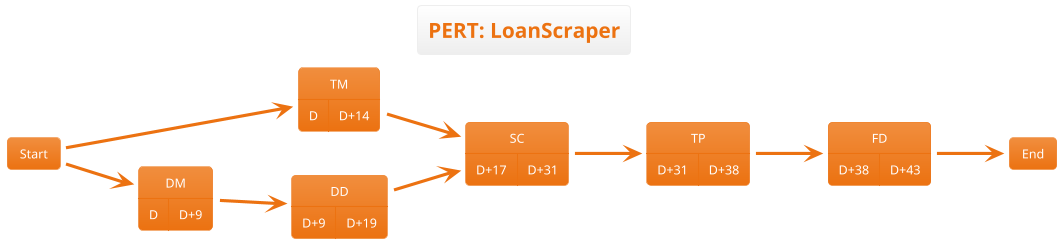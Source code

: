 @startuml pert
!theme aws-orange


left to right direction
' Horizontal lines: -->, <--, <-->
' Vertical lines: ->, <-, <->
title PERT: LoanScraper

map Start {
}
map TM {
    D => D+14
}
map DM {
    D => D+9
}
map DD {
    D+9 => D+19
}
map SC {
    D+17 => D+31
}
map TP {
    D+31 => D+38
}
map FD {
    D+38 => D+43
}
map End {
}

Start --> TM
Start --> DM
DM --> DD
TM --> SC
DD --> SC
SC --> TP
TP --> FD
FD --> End
@enduml